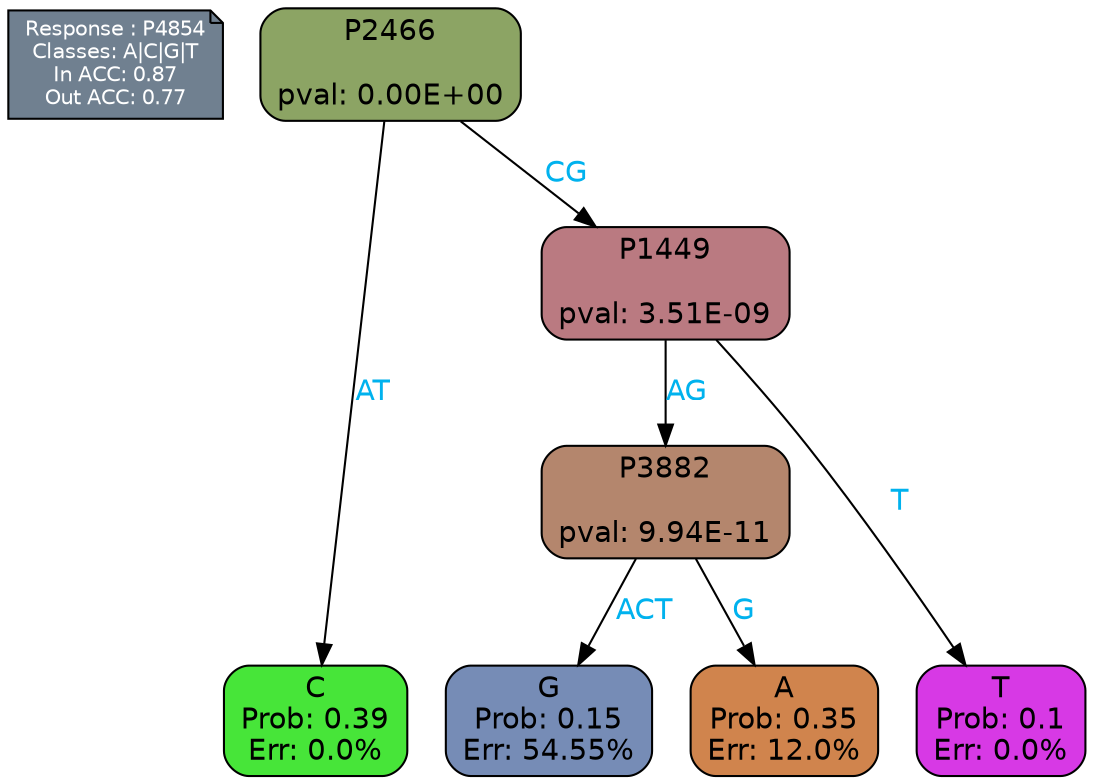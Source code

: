 digraph Tree {
node [shape=box, style="filled, rounded", color="black", fontname=helvetica] ;
graph [ranksep=equally, splines=polylines, bgcolor=transparent, dpi=600] ;
edge [fontname=helvetica] ;
LEGEND [label="Response : P4854
Classes: A|C|G|T
In ACC: 0.87
Out ACC: 0.77
",shape=note,align=left,style=filled,fillcolor="slategray",fontcolor="white",fontsize=10];1 [label="P2466

pval: 0.00E+00", fillcolor="#8ca464"] ;
2 [label="C
Prob: 0.39
Err: 0.0%", fillcolor="#47e539"] ;
3 [label="P1449

pval: 3.51E-09", fillcolor="#ba7a81"] ;
4 [label="P3882

pval: 9.94E-11", fillcolor="#b4866d"] ;
5 [label="G
Prob: 0.15
Err: 54.55%", fillcolor="#768cb6"] ;
6 [label="A
Prob: 0.35
Err: 12.0%", fillcolor="#d0844d"] ;
7 [label="T
Prob: 0.1
Err: 0.0%", fillcolor="#d739e5"] ;
1 -> 2 [label="AT",fontcolor=deepskyblue2] ;
1 -> 3 [label="CG",fontcolor=deepskyblue2] ;
3 -> 4 [label="AG",fontcolor=deepskyblue2] ;
3 -> 7 [label="T",fontcolor=deepskyblue2] ;
4 -> 5 [label="ACT",fontcolor=deepskyblue2] ;
4 -> 6 [label="G",fontcolor=deepskyblue2] ;
{rank = same; 2;5;6;7;}{rank = same; LEGEND;1;}}